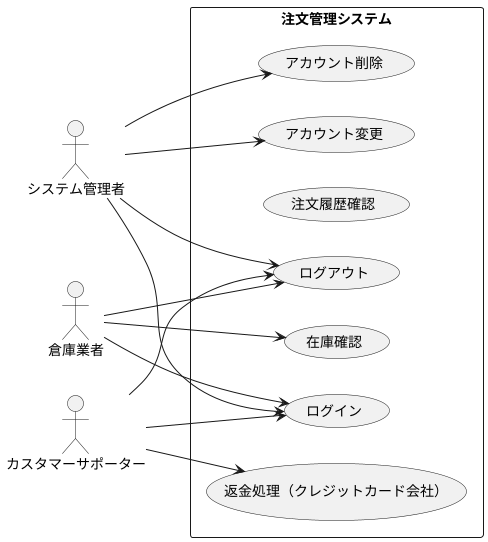 @startuml 注文管理システム
left to right direction

' アクター定義
actor システム管理者
actor 倉庫業者
actor カスタマーサポーター

rectangle 注文管理システム {
  usecase "ログイン" as UC_Login
  usecase "ログアウト" as UC_Logout
  usecase "注文履歴確認" as UC_CheckHistory
  usecase "在庫確認" as UC_CheckStock
  usecase "アカウント変更" as UC_UpdateAccount
  usecase "アカウント削除" as UC_DeleteAccount
  usecase "返金処理（クレジットカード会社）" as UC_Refund
}

' システム管理者のユースケース
システム管理者 --> UC_Login
システム管理者 --> UC_Logout
システム管理者 --> UC_UpdateAccount
システム管理者 --> UC_DeleteAccount

' カスタマーサポーターのユースケース
カスタマーサポーター --> UC_Login
カスタマーサポーター --> UC_Logout
カスタマーサポーター --> UC_Refund

' 配送業者のユースケース
倉庫業者 --> UC_Login
倉庫業者 --> UC_Logout
倉庫業者 --> UC_CheckStock

@enduml